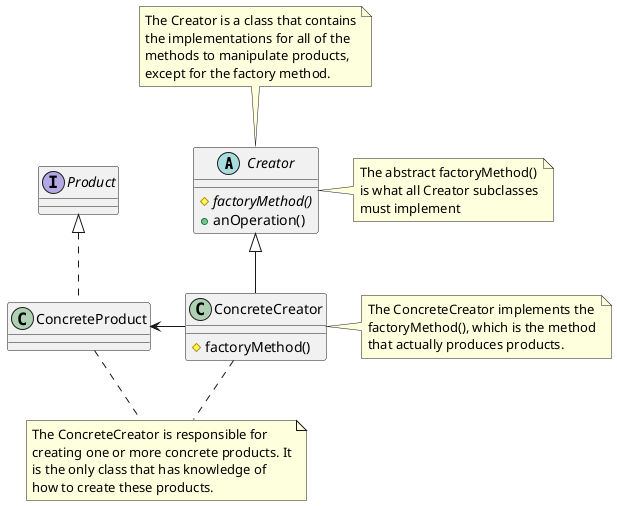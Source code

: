 @startuml

abstract class Creator {
    # {abstract} factoryMethod()
    + anOperation()
}

note top of Creator
The Creator is a class that contains
the implementations for all of the
methods to manipulate products,
except for the factory method.
end note

note right of Creator
The abstract factoryMethod()
is what all Creator subclasses
must implement
end note

class ConcreteCreator {
    # factoryMethod()
}
Creator <|-- ConcreteCreator

note right of ConcreteCreator
The ConcreteCreator implements the
factoryMethod(), which is the method
that actually produces products.
end note

interface Product
class ConcreteProduct
Product <|.. ConcreteProduct

ConcreteCreator -left-> ConcreteProduct

note "The ConcreteCreator is responsible for\ncreating one or more concrete products. It\nis the only class that has knowledge of\nhow to create these products." as N1
ConcreteCreator .. N1
ConcreteProduct .. N1

@enduml